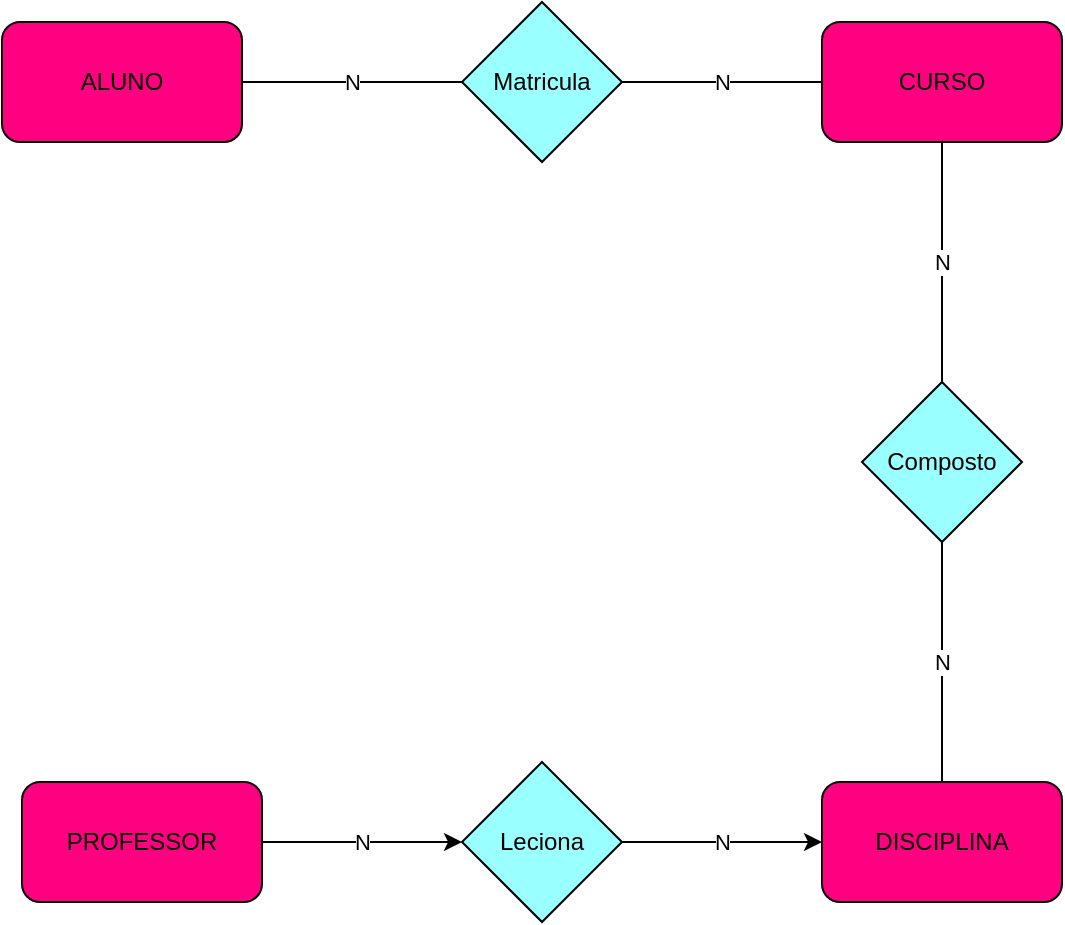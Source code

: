 <mxfile>
    <diagram id="RsKaY8HmvwtF9Xja7s30" name="Página-1">
        <mxGraphModel dx="787" dy="787" grid="1" gridSize="10" guides="1" tooltips="1" connect="1" arrows="1" fold="1" page="1" pageScale="1" pageWidth="827" pageHeight="1169" math="0" shadow="0">
            <root>
                <mxCell id="0"/>
                <mxCell id="1" parent="0"/>
                <mxCell id="2" value="PROFESSOR" style="rounded=1;whiteSpace=wrap;html=1;fillColor=#FF0080;" vertex="1" parent="1">
                    <mxGeometry x="120" y="460" width="120" height="60" as="geometry"/>
                </mxCell>
                <mxCell id="3" value="ALUNO" style="rounded=1;whiteSpace=wrap;html=1;fillColor=#FF0080;" vertex="1" parent="1">
                    <mxGeometry x="110" y="80" width="120" height="60" as="geometry"/>
                </mxCell>
                <mxCell id="4" value="DISCIPLINA" style="rounded=1;whiteSpace=wrap;html=1;fillColor=#FF0080;" vertex="1" parent="1">
                    <mxGeometry x="520" y="460" width="120" height="60" as="geometry"/>
                </mxCell>
                <mxCell id="5" value="CURSO" style="rounded=1;whiteSpace=wrap;html=1;fillColor=#FF0080;" vertex="1" parent="1">
                    <mxGeometry x="520" y="80" width="120" height="60" as="geometry"/>
                </mxCell>
                <mxCell id="6" value="&lt;font color=&quot;#000000&quot;&gt;Leciona&lt;/font&gt;" style="rhombus;whiteSpace=wrap;html=1;fillColor=#99FFFF;" vertex="1" parent="1">
                    <mxGeometry x="340" y="450" width="80" height="80" as="geometry"/>
                </mxCell>
                <mxCell id="7" value="&lt;font color=&quot;#000000&quot;&gt;Composto&lt;/font&gt;" style="rhombus;whiteSpace=wrap;html=1;fillColor=#99FFFF;" vertex="1" parent="1">
                    <mxGeometry x="540" y="260" width="80" height="80" as="geometry"/>
                </mxCell>
                <mxCell id="9" value="&lt;font color=&quot;#000000&quot;&gt;Matricula&lt;/font&gt;" style="rhombus;whiteSpace=wrap;html=1;fillColor=#99FFFF;" vertex="1" parent="1">
                    <mxGeometry x="340" y="70" width="80" height="80" as="geometry"/>
                </mxCell>
                <mxCell id="39" value="N" style="endArrow=none;html=1;exitX=1;exitY=0.5;exitDx=0;exitDy=0;entryX=0;entryY=0.5;entryDx=0;entryDy=0;" edge="1" parent="1" source="3" target="9">
                    <mxGeometry width="50" height="50" relative="1" as="geometry">
                        <mxPoint x="310" y="400" as="sourcePoint"/>
                        <mxPoint x="360" y="350" as="targetPoint"/>
                    </mxGeometry>
                </mxCell>
                <mxCell id="40" value="N" style="endArrow=none;html=1;exitX=1;exitY=0.5;exitDx=0;exitDy=0;entryX=0;entryY=0.5;entryDx=0;entryDy=0;" edge="1" parent="1" source="9" target="5">
                    <mxGeometry width="50" height="50" relative="1" as="geometry">
                        <mxPoint x="310" y="400" as="sourcePoint"/>
                        <mxPoint x="360" y="350" as="targetPoint"/>
                    </mxGeometry>
                </mxCell>
                <mxCell id="41" value="N" style="endArrow=none;html=1;exitX=0.5;exitY=1;exitDx=0;exitDy=0;entryX=0.5;entryY=0;entryDx=0;entryDy=0;" edge="1" parent="1" source="5" target="7">
                    <mxGeometry width="50" height="50" relative="1" as="geometry">
                        <mxPoint x="310" y="400" as="sourcePoint"/>
                        <mxPoint x="360" y="350" as="targetPoint"/>
                    </mxGeometry>
                </mxCell>
                <mxCell id="42" value="N" style="endArrow=none;html=1;exitX=0.5;exitY=1;exitDx=0;exitDy=0;entryX=0.5;entryY=0;entryDx=0;entryDy=0;" edge="1" parent="1" source="7" target="4">
                    <mxGeometry width="50" height="50" relative="1" as="geometry">
                        <mxPoint x="310" y="400" as="sourcePoint"/>
                        <mxPoint x="360" y="350" as="targetPoint"/>
                    </mxGeometry>
                </mxCell>
                <mxCell id="43" value="N" style="endArrow=classic;html=1;exitX=1;exitY=0.5;exitDx=0;exitDy=0;entryX=0;entryY=0.5;entryDx=0;entryDy=0;" edge="1" parent="1" source="6" target="4">
                    <mxGeometry width="50" height="50" relative="1" as="geometry">
                        <mxPoint x="310" y="400" as="sourcePoint"/>
                        <mxPoint x="360" y="350" as="targetPoint"/>
                    </mxGeometry>
                </mxCell>
                <mxCell id="44" value="N" style="endArrow=classic;html=1;exitX=1;exitY=0.5;exitDx=0;exitDy=0;entryX=0;entryY=0.5;entryDx=0;entryDy=0;" edge="1" parent="1" source="2" target="6">
                    <mxGeometry width="50" height="50" relative="1" as="geometry">
                        <mxPoint x="310" y="400" as="sourcePoint"/>
                        <mxPoint x="360" y="350" as="targetPoint"/>
                    </mxGeometry>
                </mxCell>
            </root>
        </mxGraphModel>
    </diagram>
</mxfile>
